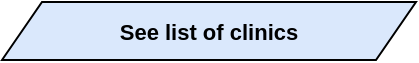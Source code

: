 <mxfile version="24.2.5" type="github">
  <diagram name="Page-1" id="-Pyx7_deoNshWOJEjF_-">
    <mxGraphModel dx="3259" dy="316" grid="0" gridSize="10" guides="1" tooltips="1" connect="1" arrows="1" fold="1" page="0" pageScale="1" pageWidth="827" pageHeight="1169" math="0" shadow="0">
      <root>
        <mxCell id="0" />
        <mxCell id="1" parent="0" />
        <mxCell id="IUrt8ZOHEDqT5fstyTyD-1" value="&lt;b&gt;See list of clinics&lt;/b&gt;" style="shape=parallelogram;perimeter=parallelogramPerimeter;whiteSpace=wrap;html=1;fixedSize=1;fillColor=#dae8fc;strokeColor=#000000;fontFamily=Helvetica;fontSize=11;fontColor=default;labelBackgroundColor=none;" vertex="1" parent="1">
          <mxGeometry x="-1989" y="533" width="207" height="29" as="geometry" />
        </mxCell>
      </root>
    </mxGraphModel>
  </diagram>
</mxfile>
